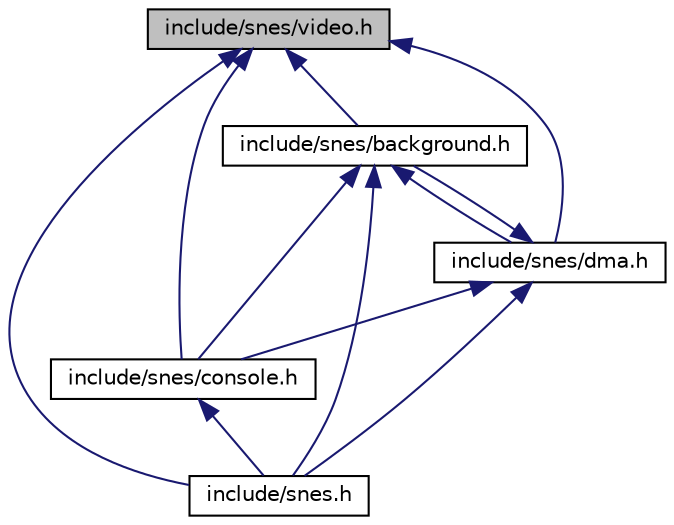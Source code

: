 digraph "include/snes/video.h"
{
 // LATEX_PDF_SIZE
  edge [fontname="Helvetica",fontsize="10",labelfontname="Helvetica",labelfontsize="10"];
  node [fontname="Helvetica",fontsize="10",shape=record];
  Node1 [label="include/snes/video.h",height=0.2,width=0.4,color="black", fillcolor="grey75", style="filled", fontcolor="black",tooltip="contains the basic definitions for controlling the video hardware."];
  Node1 -> Node2 [dir="back",color="midnightblue",fontsize="10",style="solid",fontname="Helvetica"];
  Node2 [label="include/snes/background.h",height=0.2,width=0.4,color="black", fillcolor="white", style="filled",URL="$background_8h.html",tooltip="snes background defines and functionality."];
  Node2 -> Node3 [dir="back",color="midnightblue",fontsize="10",style="solid",fontname="Helvetica"];
  Node3 [label="include/snes/console.h",height=0.2,width=0.4,color="black", fillcolor="white", style="filled",URL="$console_8h.html",tooltip="snes generic console support."];
  Node3 -> Node4 [dir="back",color="midnightblue",fontsize="10",style="solid",fontname="Helvetica"];
  Node4 [label="include/snes.h",height=0.2,width=0.4,color="black", fillcolor="white", style="filled",URL="$snes_8h.html",tooltip="the master include file for snes applications."];
  Node2 -> Node5 [dir="back",color="midnightblue",fontsize="10",style="solid",fontname="Helvetica"];
  Node5 [label="include/snes/dma.h",height=0.2,width=0.4,color="black", fillcolor="white", style="filled",URL="$dma_8h.html",tooltip="Wrapper functions for direct memory access hardware."];
  Node5 -> Node2 [dir="back",color="midnightblue",fontsize="10",style="solid",fontname="Helvetica"];
  Node5 -> Node3 [dir="back",color="midnightblue",fontsize="10",style="solid",fontname="Helvetica"];
  Node5 -> Node4 [dir="back",color="midnightblue",fontsize="10",style="solid",fontname="Helvetica"];
  Node2 -> Node4 [dir="back",color="midnightblue",fontsize="10",style="solid",fontname="Helvetica"];
  Node1 -> Node3 [dir="back",color="midnightblue",fontsize="10",style="solid",fontname="Helvetica"];
  Node1 -> Node5 [dir="back",color="midnightblue",fontsize="10",style="solid",fontname="Helvetica"];
  Node1 -> Node4 [dir="back",color="midnightblue",fontsize="10",style="solid",fontname="Helvetica"];
}
